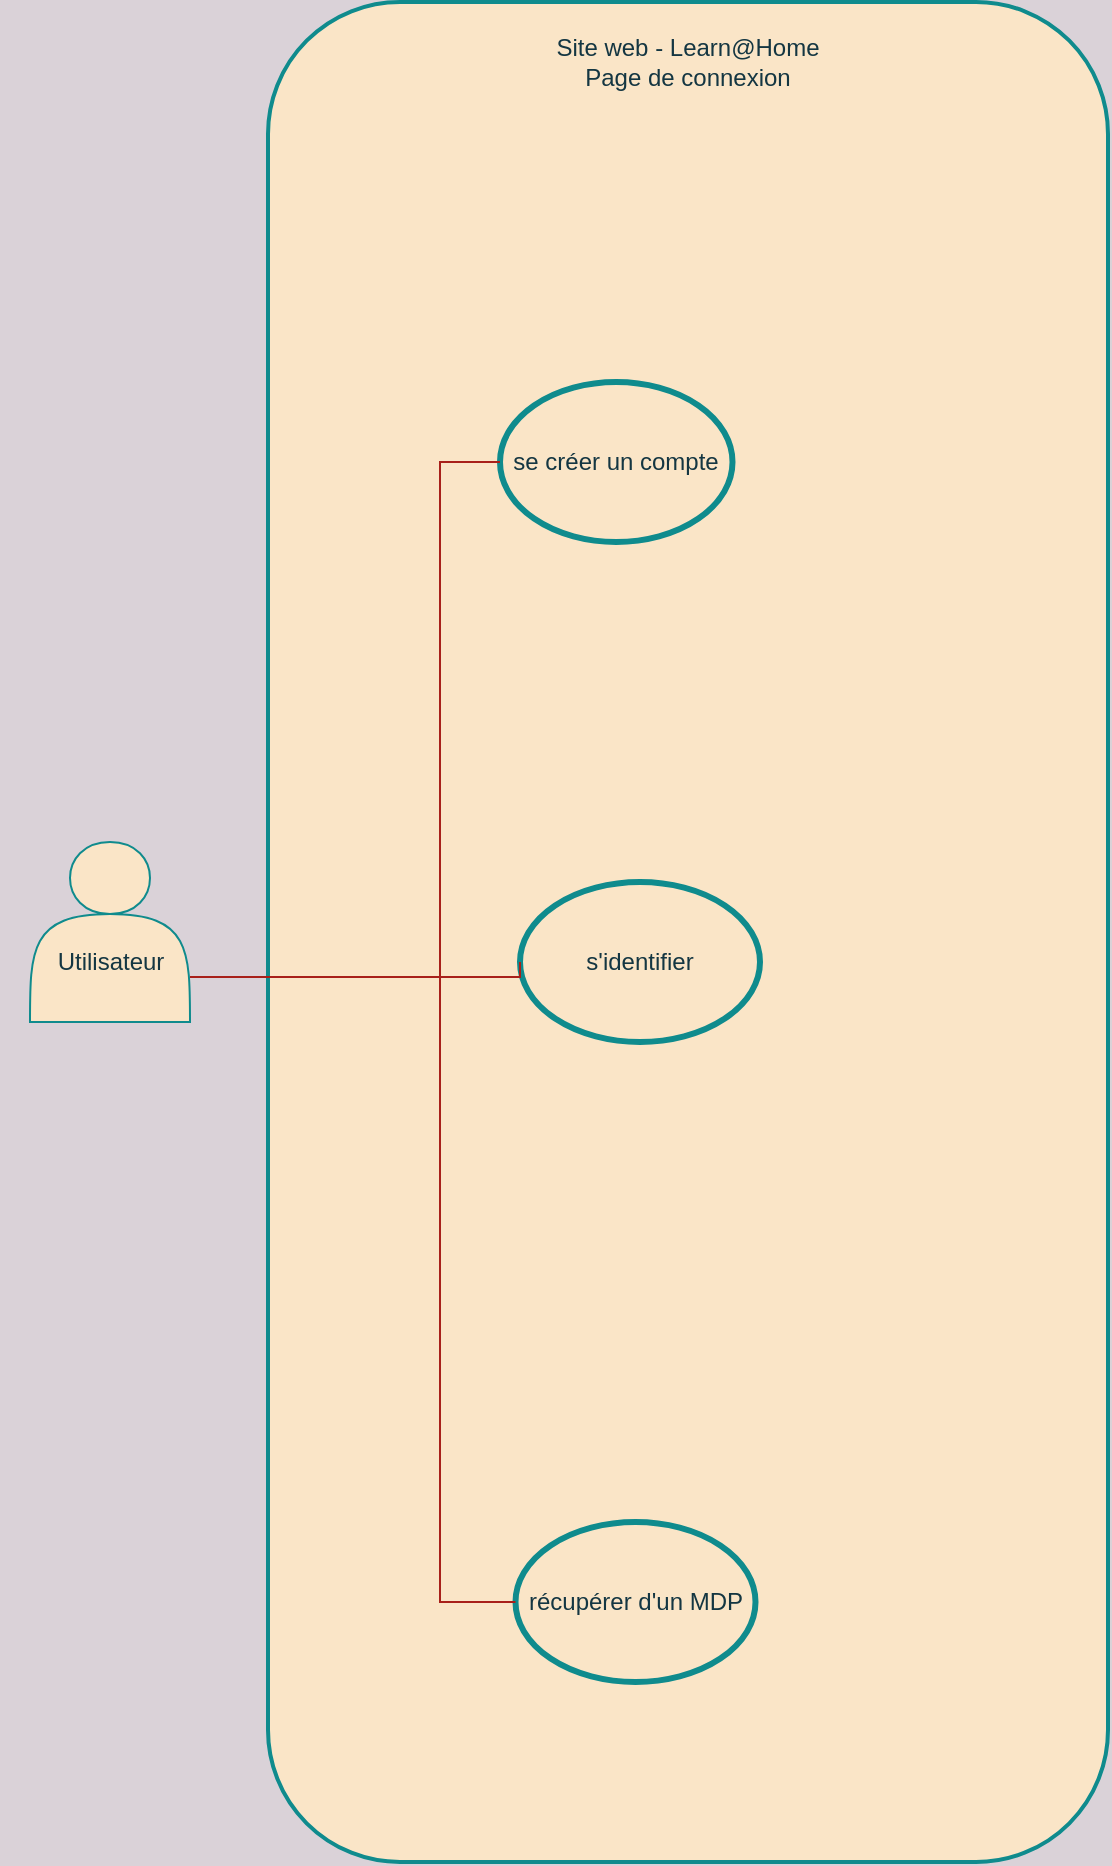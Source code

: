 <mxfile version="15.4.3" type="github" pages="6">
  <diagram name="Connection" id="DMz5YVnqWzDvg8ptLJZD">
    <mxGraphModel dx="1612" dy="980" grid="1" gridSize="10" guides="1" tooltips="1" connect="1" arrows="1" fold="1" page="1" pageScale="1" pageWidth="827" pageHeight="1169" background="#DAD2D8" math="0" shadow="0">
      <root>
        <mxCell id="T7-tP2VTI22xgJnf27IW-0" />
        <mxCell id="T7-tP2VTI22xgJnf27IW-1" parent="T7-tP2VTI22xgJnf27IW-0" />
        <mxCell id="T7-tP2VTI22xgJnf27IW-2" value="" style="whiteSpace=wrap;html=1;absoluteArcSize=1;arcSize=132;strokeWidth=2;fillColor=#FAE5C7;strokeColor=#0F8B8D;fontColor=#143642;glass=0;shadow=0;rounded=1;" parent="T7-tP2VTI22xgJnf27IW-1" vertex="1">
          <mxGeometry x="204" y="100" width="420" height="930" as="geometry" />
        </mxCell>
        <mxCell id="T7-tP2VTI22xgJnf27IW-16" value="Site web - Learn@Home&lt;br&gt;Page de connexion" style="text;html=1;strokeColor=none;fillColor=none;align=center;verticalAlign=middle;whiteSpace=wrap;fontColor=#143642;rounded=1;" parent="T7-tP2VTI22xgJnf27IW-1" vertex="1">
          <mxGeometry x="319" y="120" width="190" height="20" as="geometry" />
        </mxCell>
        <mxCell id="T7-tP2VTI22xgJnf27IW-18" value="s&#39;identifier" style="ellipse;whiteSpace=wrap;html=1;fillColor=#FAE5C7;strokeColor=#0F8B8D;fontColor=#143642;rounded=1;strokeWidth=3;" parent="T7-tP2VTI22xgJnf27IW-1" vertex="1">
          <mxGeometry x="330" y="540" width="120" height="80" as="geometry" />
        </mxCell>
        <mxCell id="T7-tP2VTI22xgJnf27IW-37" value="récupérer d&#39;un MDP" style="ellipse;whiteSpace=wrap;html=1;fillColor=#FAE5C7;strokeColor=#0F8B8D;fontColor=#143642;rounded=1;strokeWidth=3;" parent="T7-tP2VTI22xgJnf27IW-1" vertex="1">
          <mxGeometry x="327.75" y="860" width="120" height="80" as="geometry" />
        </mxCell>
        <mxCell id="T7-tP2VTI22xgJnf27IW-38" value="se créer un compte" style="ellipse;whiteSpace=wrap;html=1;fillColor=#FAE5C7;strokeColor=#0F8B8D;fontColor=#143642;rounded=1;strokeWidth=3;" parent="T7-tP2VTI22xgJnf27IW-1" vertex="1">
          <mxGeometry x="320" y="290" width="116.25" height="80" as="geometry" />
        </mxCell>
        <mxCell id="T7-tP2VTI22xgJnf27IW-58" value="" style="edgeStyle=orthogonalEdgeStyle;orthogonalLoop=1;jettySize=auto;html=1;endArrow=none;" parent="T7-tP2VTI22xgJnf27IW-1" edge="1">
          <mxGeometry relative="1" as="geometry">
            <mxPoint x="153.75" y="500" as="sourcePoint" />
            <mxPoint x="153.75" y="500" as="targetPoint" />
          </mxGeometry>
        </mxCell>
        <mxCell id="KV6Y_W814N-7eYazUsoV-1" style="edgeStyle=orthogonalEdgeStyle;rounded=0;orthogonalLoop=1;jettySize=auto;html=1;exitX=1;exitY=0.75;exitDx=0;exitDy=0;entryX=0;entryY=0.5;entryDx=0;entryDy=0;endArrow=none;endFill=0;strokeColor=#A8201A;" parent="T7-tP2VTI22xgJnf27IW-1" source="vIFXc8-yqB_IbpnFypGw-0" target="T7-tP2VTI22xgJnf27IW-38" edge="1">
          <mxGeometry relative="1" as="geometry">
            <Array as="points">
              <mxPoint x="290" y="587" />
              <mxPoint x="290" y="330" />
            </Array>
          </mxGeometry>
        </mxCell>
        <mxCell id="KV6Y_W814N-7eYazUsoV-2" style="edgeStyle=orthogonalEdgeStyle;rounded=0;orthogonalLoop=1;jettySize=auto;html=1;exitX=1;exitY=0.75;exitDx=0;exitDy=0;entryX=0;entryY=0.5;entryDx=0;entryDy=0;endArrow=none;endFill=0;strokeColor=#A8201A;" parent="T7-tP2VTI22xgJnf27IW-1" source="vIFXc8-yqB_IbpnFypGw-0" target="T7-tP2VTI22xgJnf27IW-18" edge="1">
          <mxGeometry relative="1" as="geometry">
            <Array as="points">
              <mxPoint x="330" y="587" />
            </Array>
          </mxGeometry>
        </mxCell>
        <mxCell id="KV6Y_W814N-7eYazUsoV-4" style="edgeStyle=orthogonalEdgeStyle;rounded=0;orthogonalLoop=1;jettySize=auto;html=1;exitX=1;exitY=0.75;exitDx=0;exitDy=0;entryX=0;entryY=0.5;entryDx=0;entryDy=0;endArrow=none;endFill=0;strokeColor=#A8201A;" parent="T7-tP2VTI22xgJnf27IW-1" source="vIFXc8-yqB_IbpnFypGw-0" target="T7-tP2VTI22xgJnf27IW-37" edge="1">
          <mxGeometry relative="1" as="geometry">
            <Array as="points">
              <mxPoint x="290" y="588" />
              <mxPoint x="290" y="900" />
            </Array>
          </mxGeometry>
        </mxCell>
        <mxCell id="vIFXc8-yqB_IbpnFypGw-0" value="" style="shape=actor;whiteSpace=wrap;html=1;fontColor=#143642;strokeColor=#0F8B8D;fillColor=#FAE5C7;rounded=1;" parent="T7-tP2VTI22xgJnf27IW-1" vertex="1">
          <mxGeometry x="85.0" y="520" width="80" height="90" as="geometry" />
        </mxCell>
        <mxCell id="vIFXc8-yqB_IbpnFypGw-32" style="edgeStyle=orthogonalEdgeStyle;rounded=1;orthogonalLoop=1;jettySize=auto;html=1;exitX=0.5;exitY=1;exitDx=0;exitDy=0;fontColor=#143642;strokeColor=#A8201A;fillColor=#FAE5C7;" parent="T7-tP2VTI22xgJnf27IW-1" edge="1">
          <mxGeometry relative="1" as="geometry">
            <mxPoint x="582.75" y="680" as="sourcePoint" />
            <mxPoint x="582.75" y="680" as="targetPoint" />
          </mxGeometry>
        </mxCell>
        <mxCell id="vIFXc8-yqB_IbpnFypGw-39" value="Utilisateur" style="html=1;rounded=1;fontColor=#143642;strokeColor=none;fillColor=none;gradientColor=none;" parent="T7-tP2VTI22xgJnf27IW-1" vertex="1">
          <mxGeometry x="70" y="572.5" width="110" height="15" as="geometry" />
        </mxCell>
      </root>
    </mxGraphModel>
  </diagram>
  <diagram name="Tableau de bord" id="7vRNYoXHy6zofyaoq5lK">
    <mxGraphModel dx="806" dy="490" grid="1" gridSize="10" guides="1" tooltips="1" connect="1" arrows="1" fold="1" page="1" pageScale="1" pageWidth="827" pageHeight="1169" background="#DAD2D8" math="0" shadow="0">
      <root>
        <mxCell id="w_TpRDTI5Lo37MBMUi1Y-0" />
        <mxCell id="w_TpRDTI5Lo37MBMUi1Y-1" parent="w_TpRDTI5Lo37MBMUi1Y-0" />
        <mxCell id="w_TpRDTI5Lo37MBMUi1Y-2" value="" style="rounded=1;whiteSpace=wrap;html=1;absoluteArcSize=1;arcSize=122;strokeWidth=2;fillColor=#FAE5C7;strokeColor=#0F8B8D;fontColor=#143642;" parent="w_TpRDTI5Lo37MBMUi1Y-1" vertex="1">
          <mxGeometry x="148.5" y="40" width="530" height="1060" as="geometry" />
        </mxCell>
        <mxCell id="yxCfLfp56Zcecskfy1Bl-11" style="edgeStyle=orthogonalEdgeStyle;rounded=1;orthogonalLoop=1;jettySize=auto;html=1;exitX=0;exitY=0.333;exitDx=0;exitDy=0;exitPerimeter=0;entryX=1;entryY=0.5;entryDx=0;entryDy=0;fontColor=#143642;endArrow=none;endFill=0;strokeColor=#A8201A;fillColor=#FAE5C7;" parent="w_TpRDTI5Lo37MBMUi1Y-1" source="w_TpRDTI5Lo37MBMUi1Y-15" target="iO--3B0f1CHQBaqf1IRb-0" edge="1">
          <mxGeometry relative="1" as="geometry" />
        </mxCell>
        <mxCell id="yxCfLfp56Zcecskfy1Bl-12" style="edgeStyle=orthogonalEdgeStyle;rounded=1;orthogonalLoop=1;jettySize=auto;html=1;exitX=0;exitY=0.333;exitDx=0;exitDy=0;exitPerimeter=0;entryX=1;entryY=0.5;entryDx=0;entryDy=0;fontColor=#143642;endArrow=none;endFill=0;strokeColor=#A8201A;fillColor=#FAE5C7;" parent="w_TpRDTI5Lo37MBMUi1Y-1" source="w_TpRDTI5Lo37MBMUi1Y-15" target="yxCfLfp56Zcecskfy1Bl-2" edge="1">
          <mxGeometry relative="1" as="geometry" />
        </mxCell>
        <mxCell id="yxCfLfp56Zcecskfy1Bl-13" style="edgeStyle=orthogonalEdgeStyle;rounded=1;orthogonalLoop=1;jettySize=auto;html=1;exitX=0;exitY=0.333;exitDx=0;exitDy=0;exitPerimeter=0;entryX=1;entryY=0.5;entryDx=0;entryDy=0;fontColor=#143642;endArrow=none;endFill=0;strokeColor=#A8201A;fillColor=#FAE5C7;" parent="w_TpRDTI5Lo37MBMUi1Y-1" source="w_TpRDTI5Lo37MBMUi1Y-15" target="yxCfLfp56Zcecskfy1Bl-3" edge="1">
          <mxGeometry relative="1" as="geometry">
            <Array as="points">
              <mxPoint x="600" y="520" />
              <mxPoint x="600" y="690" />
            </Array>
          </mxGeometry>
        </mxCell>
        <mxCell id="yxCfLfp56Zcecskfy1Bl-14" style="edgeStyle=orthogonalEdgeStyle;rounded=1;orthogonalLoop=1;jettySize=auto;html=1;exitX=0;exitY=0.333;exitDx=0;exitDy=0;exitPerimeter=0;entryX=1;entryY=0.5;entryDx=0;entryDy=0;fontColor=#143642;endArrow=none;endFill=0;strokeColor=#A8201A;fillColor=#FAE5C7;" parent="w_TpRDTI5Lo37MBMUi1Y-1" source="w_TpRDTI5Lo37MBMUi1Y-15" target="yxCfLfp56Zcecskfy1Bl-4" edge="1">
          <mxGeometry relative="1" as="geometry">
            <Array as="points">
              <mxPoint x="600" y="520" />
              <mxPoint x="600" y="910" />
            </Array>
          </mxGeometry>
        </mxCell>
        <mxCell id="w_TpRDTI5Lo37MBMUi1Y-15" value="Etudiant" style="shape=umlActor;verticalLabelPosition=bottom;verticalAlign=top;html=1;fillColor=#FAE5C7;strokeColor=#0F8B8D;fontColor=#143642;" parent="w_TpRDTI5Lo37MBMUi1Y-1" vertex="1">
          <mxGeometry x="703" y="450" width="100" height="210" as="geometry" />
        </mxCell>
        <mxCell id="w_TpRDTI5Lo37MBMUi1Y-16" value="Site web Learn@Home&lt;br&gt;Page tableau de bord" style="text;html=1;strokeColor=none;fillColor=none;align=center;verticalAlign=middle;whiteSpace=wrap;rounded=0;fontColor=#143642;" parent="w_TpRDTI5Lo37MBMUi1Y-1" vertex="1">
          <mxGeometry x="260" y="60" width="330" height="20" as="geometry" />
        </mxCell>
        <mxCell id="yxCfLfp56Zcecskfy1Bl-6" style="edgeStyle=orthogonalEdgeStyle;rounded=1;orthogonalLoop=1;jettySize=auto;html=1;exitX=1;exitY=0.333;exitDx=0;exitDy=0;exitPerimeter=0;entryX=0;entryY=0.5;entryDx=0;entryDy=0;fontColor=#143642;endArrow=none;endFill=0;strokeColor=#A8201A;fillColor=#FAE5C7;" parent="w_TpRDTI5Lo37MBMUi1Y-1" source="I6GStk3AaxL9Cx8yptqd-5" target="iO--3B0f1CHQBaqf1IRb-0" edge="1">
          <mxGeometry relative="1" as="geometry" />
        </mxCell>
        <mxCell id="yxCfLfp56Zcecskfy1Bl-7" style="edgeStyle=orthogonalEdgeStyle;rounded=1;orthogonalLoop=1;jettySize=auto;html=1;exitX=1;exitY=0.333;exitDx=0;exitDy=0;exitPerimeter=0;entryX=0;entryY=0.5;entryDx=0;entryDy=0;fontColor=#143642;endArrow=none;endFill=0;strokeColor=#A8201A;fillColor=#FAE5C7;" parent="w_TpRDTI5Lo37MBMUi1Y-1" source="I6GStk3AaxL9Cx8yptqd-5" target="yxCfLfp56Zcecskfy1Bl-2" edge="1">
          <mxGeometry relative="1" as="geometry" />
        </mxCell>
        <mxCell id="yxCfLfp56Zcecskfy1Bl-8" style="edgeStyle=orthogonalEdgeStyle;rounded=1;orthogonalLoop=1;jettySize=auto;html=1;exitX=1;exitY=0.333;exitDx=0;exitDy=0;exitPerimeter=0;entryX=0;entryY=0.5;entryDx=0;entryDy=0;fontColor=#143642;endArrow=none;endFill=0;strokeColor=#A8201A;fillColor=#FAE5C7;" parent="w_TpRDTI5Lo37MBMUi1Y-1" source="I6GStk3AaxL9Cx8yptqd-5" target="yxCfLfp56Zcecskfy1Bl-3" edge="1">
          <mxGeometry relative="1" as="geometry">
            <Array as="points">
              <mxPoint x="230" y="520" />
              <mxPoint x="230" y="690" />
            </Array>
          </mxGeometry>
        </mxCell>
        <mxCell id="I6GStk3AaxL9Cx8yptqd-5" value="Enseignant" style="shape=umlActor;verticalLabelPosition=bottom;verticalAlign=top;html=1;fillColor=#FAE5C7;strokeColor=#0F8B8D;fontColor=#143642;" parent="w_TpRDTI5Lo37MBMUi1Y-1" vertex="1">
          <mxGeometry x="23" y="450" width="100" height="210" as="geometry" />
        </mxCell>
        <mxCell id="iO--3B0f1CHQBaqf1IRb-0" value="consulter planning" style="ellipse;whiteSpace=wrap;html=1;fillColor=#FAE5C7;strokeColor=#0F8B8D;fontColor=#143642;strokeWidth=3;" parent="w_TpRDTI5Lo37MBMUi1Y-1" vertex="1">
          <mxGeometry x="345" y="130" width="157" height="100" as="geometry" />
        </mxCell>
        <mxCell id="yxCfLfp56Zcecskfy1Bl-2" value="voir les messages non lus&lt;br&gt;&amp;nbsp;du chat" style="ellipse;whiteSpace=wrap;html=1;fillColor=#FAE5C7;strokeColor=#0F8B8D;fontColor=#143642;strokeWidth=3;" parent="w_TpRDTI5Lo37MBMUi1Y-1" vertex="1">
          <mxGeometry x="346.5" y="370" width="157" height="100" as="geometry" />
        </mxCell>
        <mxCell id="yxCfLfp56Zcecskfy1Bl-3" value="consulter les contacts" style="ellipse;whiteSpace=wrap;html=1;fillColor=#FAE5C7;strokeColor=#0F8B8D;fontColor=#143642;strokeWidth=3;" parent="w_TpRDTI5Lo37MBMUi1Y-1" vertex="1">
          <mxGeometry x="335" y="640" width="157" height="100" as="geometry" />
        </mxCell>
        <mxCell id="yxCfLfp56Zcecskfy1Bl-4" value="consulter sa liste de tâches" style="ellipse;whiteSpace=wrap;html=1;fillColor=#FAE5C7;strokeColor=#0F8B8D;fontColor=#143642;strokeWidth=3;" parent="w_TpRDTI5Lo37MBMUi1Y-1" vertex="1">
          <mxGeometry x="345" y="860" width="157" height="100" as="geometry" />
        </mxCell>
      </root>
    </mxGraphModel>
  </diagram>
  <diagram name="chat" id="XCGGalB2610iWh_pyYio">
    <mxGraphModel dx="806" dy="490" grid="1" gridSize="10" guides="1" tooltips="1" connect="1" arrows="1" fold="1" page="1" pageScale="1" pageWidth="827" pageHeight="1169" background="#DAD2D8" math="0" shadow="0">
      <root>
        <mxCell id="jUjPNulSDmA4rLi2D7U4-0" />
        <mxCell id="jUjPNulSDmA4rLi2D7U4-1" parent="jUjPNulSDmA4rLi2D7U4-0" />
        <mxCell id="SbxhVR2RaEPP9orIsQn3-0" value="" style="rounded=1;whiteSpace=wrap;html=1;absoluteArcSize=1;arcSize=122;strokeWidth=2;fillColor=#FAE5C7;strokeColor=#0F8B8D;fontColor=#143642;" parent="jUjPNulSDmA4rLi2D7U4-1" vertex="1">
          <mxGeometry x="203" y="30" width="420" height="980" as="geometry" />
        </mxCell>
        <mxCell id="SbxhVR2RaEPP9orIsQn3-3" style="edgeStyle=orthogonalEdgeStyle;rounded=1;orthogonalLoop=1;jettySize=auto;html=1;exitX=1;exitY=0.333;exitDx=0;exitDy=0;exitPerimeter=0;entryX=0;entryY=0.5;entryDx=0;entryDy=0;fontColor=#143642;endArrow=classic;endFill=1;strokeColor=#A8201A;fillColor=#FAE5C7;" parent="jUjPNulSDmA4rLi2D7U4-1" source="SbxhVR2RaEPP9orIsQn3-7" target="SbxhVR2RaEPP9orIsQn3-14" edge="1">
          <mxGeometry relative="1" as="geometry" />
        </mxCell>
        <mxCell id="SbxhVR2RaEPP9orIsQn3-4" style="edgeStyle=orthogonalEdgeStyle;rounded=1;orthogonalLoop=1;jettySize=auto;html=1;exitX=1;exitY=0.333;exitDx=0;exitDy=0;exitPerimeter=0;entryX=0;entryY=0.5;entryDx=0;entryDy=0;fontColor=#143642;endArrow=classic;endFill=1;strokeColor=#A8201A;fillColor=#FAE5C7;" parent="jUjPNulSDmA4rLi2D7U4-1" source="SbxhVR2RaEPP9orIsQn3-7" target="SbxhVR2RaEPP9orIsQn3-13" edge="1">
          <mxGeometry relative="1" as="geometry" />
        </mxCell>
        <mxCell id="SbxhVR2RaEPP9orIsQn3-5" style="edgeStyle=orthogonalEdgeStyle;rounded=1;orthogonalLoop=1;jettySize=auto;html=1;exitX=1;exitY=0.333;exitDx=0;exitDy=0;exitPerimeter=0;entryX=0;entryY=0.5;entryDx=0;entryDy=0;fontColor=#143642;endArrow=classic;endFill=1;strokeColor=#A8201A;fillColor=#FAE5C7;" parent="jUjPNulSDmA4rLi2D7U4-1" source="SbxhVR2RaEPP9orIsQn3-7" target="SbxhVR2RaEPP9orIsQn3-12" edge="1">
          <mxGeometry relative="1" as="geometry" />
        </mxCell>
        <mxCell id="SbxhVR2RaEPP9orIsQn3-6" style="edgeStyle=orthogonalEdgeStyle;rounded=1;orthogonalLoop=1;jettySize=auto;html=1;exitX=1;exitY=0.333;exitDx=0;exitDy=0;exitPerimeter=0;entryX=0;entryY=0.5;entryDx=0;entryDy=0;fontColor=#143642;endArrow=classic;endFill=1;strokeColor=#A8201A;fillColor=#FAE5C7;" parent="jUjPNulSDmA4rLi2D7U4-1" source="SbxhVR2RaEPP9orIsQn3-7" target="SbxhVR2RaEPP9orIsQn3-11" edge="1">
          <mxGeometry relative="1" as="geometry" />
        </mxCell>
        <mxCell id="SbxhVR2RaEPP9orIsQn3-7" value="Bénévole" style="shape=umlActor;verticalLabelPosition=bottom;verticalAlign=top;html=1;fillColor=#FAE5C7;strokeColor=#0F8B8D;fontColor=#143642;" parent="jUjPNulSDmA4rLi2D7U4-1" vertex="1">
          <mxGeometry x="20" y="515" width="100" height="210" as="geometry" />
        </mxCell>
        <mxCell id="SbxhVR2RaEPP9orIsQn3-8" style="edgeStyle=orthogonalEdgeStyle;rounded=1;orthogonalLoop=1;jettySize=auto;html=1;exitX=0;exitY=0.333;exitDx=0;exitDy=0;exitPerimeter=0;entryX=1;entryY=0.5;entryDx=0;entryDy=0;fontColor=#143642;endArrow=classic;endFill=1;strokeColor=#A8201A;fillColor=#FAE5C7;" parent="jUjPNulSDmA4rLi2D7U4-1" source="SbxhVR2RaEPP9orIsQn3-9" target="SbxhVR2RaEPP9orIsQn3-13" edge="1">
          <mxGeometry relative="1" as="geometry" />
        </mxCell>
        <mxCell id="SbxhVR2RaEPP9orIsQn3-27" style="edgeStyle=orthogonalEdgeStyle;rounded=1;orthogonalLoop=1;jettySize=auto;html=1;exitX=0;exitY=0.333;exitDx=0;exitDy=0;exitPerimeter=0;entryX=1;entryY=0.5;entryDx=0;entryDy=0;fontColor=#143642;endArrow=classic;endFill=1;strokeColor=#A8201A;fillColor=#FAE5C7;" parent="jUjPNulSDmA4rLi2D7U4-1" source="SbxhVR2RaEPP9orIsQn3-9" target="SbxhVR2RaEPP9orIsQn3-11" edge="1">
          <mxGeometry relative="1" as="geometry" />
        </mxCell>
        <mxCell id="SbxhVR2RaEPP9orIsQn3-28" style="edgeStyle=orthogonalEdgeStyle;rounded=1;orthogonalLoop=1;jettySize=auto;html=1;exitX=0;exitY=0.333;exitDx=0;exitDy=0;exitPerimeter=0;entryX=1;entryY=0.5;entryDx=0;entryDy=0;fontColor=#143642;endArrow=classic;endFill=1;strokeColor=#A8201A;fillColor=#FAE5C7;" parent="jUjPNulSDmA4rLi2D7U4-1" source="SbxhVR2RaEPP9orIsQn3-9" target="SbxhVR2RaEPP9orIsQn3-12" edge="1">
          <mxGeometry relative="1" as="geometry" />
        </mxCell>
        <mxCell id="SbxhVR2RaEPP9orIsQn3-29" style="edgeStyle=orthogonalEdgeStyle;rounded=1;orthogonalLoop=1;jettySize=auto;html=1;exitX=0;exitY=0.333;exitDx=0;exitDy=0;exitPerimeter=0;entryX=1;entryY=0.5;entryDx=0;entryDy=0;fontColor=#143642;endArrow=classic;endFill=1;strokeColor=#A8201A;fillColor=#FAE5C7;" parent="jUjPNulSDmA4rLi2D7U4-1" source="SbxhVR2RaEPP9orIsQn3-9" target="SbxhVR2RaEPP9orIsQn3-14" edge="1">
          <mxGeometry relative="1" as="geometry" />
        </mxCell>
        <mxCell id="SbxhVR2RaEPP9orIsQn3-9" value="Elève" style="shape=umlActor;verticalLabelPosition=bottom;verticalAlign=top;html=1;fillColor=#FAE5C7;strokeColor=#0F8B8D;fontColor=#143642;" parent="jUjPNulSDmA4rLi2D7U4-1" vertex="1">
          <mxGeometry x="690" y="515" width="100" height="210" as="geometry" />
        </mxCell>
        <mxCell id="SbxhVR2RaEPP9orIsQn3-10" value="Site web Learn@Home&lt;br&gt;Page Chat" style="text;html=1;strokeColor=none;fillColor=none;align=center;verticalAlign=middle;whiteSpace=wrap;rounded=0;fontColor=#143642;" parent="jUjPNulSDmA4rLi2D7U4-1" vertex="1">
          <mxGeometry x="248" y="40" width="330" height="20" as="geometry" />
        </mxCell>
        <mxCell id="SbxhVR2RaEPP9orIsQn3-11" value="sélectionner un contact" style="ellipse;whiteSpace=wrap;html=1;fillColor=#FAE5C7;strokeColor=#0F8B8D;fontColor=#143642;strokeWidth=3;" parent="jUjPNulSDmA4rLi2D7U4-1" vertex="1">
          <mxGeometry x="332.5" y="130" width="157" height="100" as="geometry" />
        </mxCell>
        <mxCell id="SbxhVR2RaEPP9orIsQn3-12" value="visualiser ses salons de discussion" style="ellipse;whiteSpace=wrap;html=1;fillColor=#FAE5C7;strokeColor=#0F8B8D;fontColor=#143642;strokeWidth=3;" parent="jUjPNulSDmA4rLi2D7U4-1" vertex="1">
          <mxGeometry x="332.5" y="310" width="157" height="100" as="geometry" />
        </mxCell>
        <mxCell id="SbxhVR2RaEPP9orIsQn3-13" value="écrire à un contact" style="ellipse;whiteSpace=wrap;html=1;fillColor=#FAE5C7;strokeColor=#0F8B8D;fontColor=#143642;strokeWidth=3;" parent="jUjPNulSDmA4rLi2D7U4-1" vertex="1">
          <mxGeometry x="332.5" y="535" width="157" height="100" as="geometry" />
        </mxCell>
        <mxCell id="SbxhVR2RaEPP9orIsQn3-14" value="supprimer une discussion d&#39;un contact ou un salon" style="ellipse;whiteSpace=wrap;html=1;fillColor=#FAE5C7;strokeColor=#0F8B8D;fontColor=#143642;strokeWidth=3;" parent="jUjPNulSDmA4rLi2D7U4-1" vertex="1">
          <mxGeometry x="335" y="780" width="157" height="100" as="geometry" />
        </mxCell>
        <mxCell id="SbxhVR2RaEPP9orIsQn3-19" value="&amp;lt;&amp;lt;inclus&amp;gt;&amp;gt;" style="endArrow=block;endSize=16;endFill=0;html=1;fontColor=#143642;strokeColor=#A8201A;fillColor=#FAE5C7;exitX=0.812;exitY=0.9;exitDx=0;exitDy=0;entryX=0.5;entryY=0;entryDx=0;entryDy=0;exitPerimeter=0;dashed=1;" parent="jUjPNulSDmA4rLi2D7U4-1" source="SbxhVR2RaEPP9orIsQn3-12" target="SbxhVR2RaEPP9orIsQn3-20" edge="1">
          <mxGeometry width="160" relative="1" as="geometry">
            <mxPoint x="357.17" y="369.998" as="sourcePoint" />
            <mxPoint x="320" y="424.53" as="targetPoint" />
          </mxGeometry>
        </mxCell>
        <mxCell id="SbxhVR2RaEPP9orIsQn3-20" value="historique de discussion" style="ellipse;whiteSpace=wrap;html=1;fillColor=#FAE5C7;strokeColor=#67AB9F;fontColor=#143642;strokeWidth=3;" parent="jUjPNulSDmA4rLi2D7U4-1" vertex="1">
          <mxGeometry x="470" y="430" width="85" height="60" as="geometry" />
        </mxCell>
      </root>
    </mxGraphModel>
  </diagram>
  <diagram name="calendrier" id="0_O6Pmq6TEKiq96XmSJO">
    <mxGraphModel dx="806" dy="490" grid="1" gridSize="10" guides="1" tooltips="1" connect="1" arrows="1" fold="1" page="1" pageScale="1" pageWidth="827" pageHeight="1169" background="#DAD2D8" math="0" shadow="0">
      <root>
        <mxCell id="DOf-S0gyCv8YP7Yz2hiO-0" />
        <mxCell id="DOf-S0gyCv8YP7Yz2hiO-1" parent="DOf-S0gyCv8YP7Yz2hiO-0" />
        <mxCell id="1ntwQA6LffT0qTcVlcce-0" value="" style="rounded=1;whiteSpace=wrap;html=1;absoluteArcSize=1;arcSize=122;strokeWidth=2;fillColor=#FAE5C7;strokeColor=#0F8B8D;fontColor=#143642;" parent="DOf-S0gyCv8YP7Yz2hiO-1" vertex="1">
          <mxGeometry x="203" y="30" width="420" height="1120" as="geometry" />
        </mxCell>
        <mxCell id="1ntwQA6LffT0qTcVlcce-1" style="edgeStyle=orthogonalEdgeStyle;rounded=1;orthogonalLoop=1;jettySize=auto;html=1;exitX=1;exitY=0.333;exitDx=0;exitDy=0;exitPerimeter=0;entryX=0;entryY=0.5;entryDx=0;entryDy=0;fontColor=#143642;endArrow=classic;endFill=1;strokeColor=#A8201A;fillColor=#FAE5C7;" parent="DOf-S0gyCv8YP7Yz2hiO-1" source="1ntwQA6LffT0qTcVlcce-7" target="1ntwQA6LffT0qTcVlcce-18" edge="1">
          <mxGeometry relative="1" as="geometry" />
        </mxCell>
        <mxCell id="1ntwQA6LffT0qTcVlcce-2" style="edgeStyle=orthogonalEdgeStyle;rounded=1;orthogonalLoop=1;jettySize=auto;html=1;exitX=1;exitY=0.333;exitDx=0;exitDy=0;exitPerimeter=0;entryX=0;entryY=0.5;entryDx=0;entryDy=0;fontColor=#143642;endArrow=classic;endFill=1;strokeColor=#A8201A;fillColor=#FAE5C7;" parent="DOf-S0gyCv8YP7Yz2hiO-1" source="1ntwQA6LffT0qTcVlcce-7" target="1ntwQA6LffT0qTcVlcce-17" edge="1">
          <mxGeometry relative="1" as="geometry" />
        </mxCell>
        <mxCell id="1ntwQA6LffT0qTcVlcce-3" style="edgeStyle=orthogonalEdgeStyle;rounded=1;orthogonalLoop=1;jettySize=auto;html=1;exitX=1;exitY=0.333;exitDx=0;exitDy=0;exitPerimeter=0;entryX=0;entryY=0.5;entryDx=0;entryDy=0;fontColor=#143642;endArrow=classic;endFill=1;strokeColor=#A8201A;fillColor=#FAE5C7;" parent="DOf-S0gyCv8YP7Yz2hiO-1" source="1ntwQA6LffT0qTcVlcce-7" target="1ntwQA6LffT0qTcVlcce-16" edge="1">
          <mxGeometry relative="1" as="geometry" />
        </mxCell>
        <mxCell id="1ntwQA6LffT0qTcVlcce-4" style="edgeStyle=orthogonalEdgeStyle;rounded=1;orthogonalLoop=1;jettySize=auto;html=1;exitX=1;exitY=0.333;exitDx=0;exitDy=0;exitPerimeter=0;entryX=0;entryY=0.5;entryDx=0;entryDy=0;fontColor=#143642;endArrow=classic;endFill=1;strokeColor=#A8201A;fillColor=#FAE5C7;" parent="DOf-S0gyCv8YP7Yz2hiO-1" source="1ntwQA6LffT0qTcVlcce-7" target="1ntwQA6LffT0qTcVlcce-15" edge="1">
          <mxGeometry relative="1" as="geometry" />
        </mxCell>
        <mxCell id="1ntwQA6LffT0qTcVlcce-6" style="edgeStyle=orthogonalEdgeStyle;rounded=1;orthogonalLoop=1;jettySize=auto;html=1;exitX=1;exitY=0.333;exitDx=0;exitDy=0;exitPerimeter=0;entryX=0;entryY=0.5;entryDx=0;entryDy=0;fontColor=#143642;endArrow=classic;endFill=1;strokeColor=#A8201A;fillColor=#FAE5C7;" parent="DOf-S0gyCv8YP7Yz2hiO-1" source="1ntwQA6LffT0qTcVlcce-7" target="1ntwQA6LffT0qTcVlcce-13" edge="1">
          <mxGeometry relative="1" as="geometry" />
        </mxCell>
        <mxCell id="1ntwQA6LffT0qTcVlcce-7" value="Bénévole" style="shape=umlActor;verticalLabelPosition=bottom;verticalAlign=top;html=1;fillColor=#FAE5C7;strokeColor=#0F8B8D;fontColor=#143642;" parent="DOf-S0gyCv8YP7Yz2hiO-1" vertex="1">
          <mxGeometry x="20" y="515" width="100" height="210" as="geometry" />
        </mxCell>
        <mxCell id="1ntwQA6LffT0qTcVlcce-32" style="edgeStyle=orthogonalEdgeStyle;rounded=1;orthogonalLoop=1;jettySize=auto;html=1;exitX=0;exitY=0.333;exitDx=0;exitDy=0;exitPerimeter=0;entryX=1;entryY=0.5;entryDx=0;entryDy=0;fontColor=#143642;endArrow=classic;endFill=1;strokeColor=#A8201A;fillColor=#FAE5C7;" parent="DOf-S0gyCv8YP7Yz2hiO-1" source="1ntwQA6LffT0qTcVlcce-11" target="1ntwQA6LffT0qTcVlcce-15" edge="1">
          <mxGeometry relative="1" as="geometry" />
        </mxCell>
        <mxCell id="1ntwQA6LffT0qTcVlcce-11" value="Elève" style="shape=umlActor;verticalLabelPosition=bottom;verticalAlign=top;html=1;fillColor=#FAE5C7;strokeColor=#0F8B8D;fontColor=#143642;" parent="DOf-S0gyCv8YP7Yz2hiO-1" vertex="1">
          <mxGeometry x="690" y="515" width="100" height="210" as="geometry" />
        </mxCell>
        <mxCell id="1ntwQA6LffT0qTcVlcce-12" value="Site web Learn@Home&lt;br&gt;Page Calendrier" style="text;html=1;strokeColor=none;fillColor=none;align=center;verticalAlign=middle;whiteSpace=wrap;rounded=0;fontColor=#143642;" parent="DOf-S0gyCv8YP7Yz2hiO-1" vertex="1">
          <mxGeometry x="248" y="40" width="330" height="20" as="geometry" />
        </mxCell>
        <mxCell id="1ntwQA6LffT0qTcVlcce-13" value="sélectionner un contact" style="ellipse;whiteSpace=wrap;html=1;fillColor=#FAE5C7;strokeColor=#0F8B8D;fontColor=#143642;strokeWidth=3;" parent="DOf-S0gyCv8YP7Yz2hiO-1" vertex="1">
          <mxGeometry x="334" y="90" width="157" height="100" as="geometry" />
        </mxCell>
        <mxCell id="1ntwQA6LffT0qTcVlcce-15" value="visualiser son calendrier" style="ellipse;whiteSpace=wrap;html=1;fillColor=#FAE5C7;strokeColor=#0F8B8D;fontColor=#143642;strokeWidth=3;" parent="DOf-S0gyCv8YP7Yz2hiO-1" vertex="1">
          <mxGeometry x="335" y="330" width="157" height="100" as="geometry" />
        </mxCell>
        <mxCell id="1ntwQA6LffT0qTcVlcce-16" value="écrire une note" style="ellipse;whiteSpace=wrap;html=1;fillColor=#FAE5C7;strokeColor=#0F8B8D;fontColor=#143642;strokeWidth=3;" parent="DOf-S0gyCv8YP7Yz2hiO-1" vertex="1">
          <mxGeometry x="335" y="535" width="157" height="100" as="geometry" />
        </mxCell>
        <mxCell id="1ntwQA6LffT0qTcVlcce-17" value="prendre rendez-vous avec un contact" style="ellipse;whiteSpace=wrap;html=1;fillColor=#FAE5C7;strokeColor=#0F8B8D;fontColor=#143642;strokeWidth=3;" parent="DOf-S0gyCv8YP7Yz2hiO-1" vertex="1">
          <mxGeometry x="334" y="725" width="157" height="100" as="geometry" />
        </mxCell>
        <mxCell id="1ntwQA6LffT0qTcVlcce-18" value="consulter la liste de tâche d&#39;un contact" style="ellipse;whiteSpace=wrap;html=1;fillColor=#FAE5C7;strokeColor=#0F8B8D;fontColor=#143642;strokeWidth=3;" parent="DOf-S0gyCv8YP7Yz2hiO-1" vertex="1">
          <mxGeometry x="334.5" y="900" width="157" height="100" as="geometry" />
        </mxCell>
        <mxCell id="1ntwQA6LffT0qTcVlcce-20" value="&lt;span&gt;fiche du contact&lt;/span&gt;" style="ellipse;whiteSpace=wrap;html=1;fillColor=#FAE5C7;strokeColor=#67AB9F;fontColor=#143642;strokeWidth=3;" parent="DOf-S0gyCv8YP7Yz2hiO-1" vertex="1">
          <mxGeometry x="430" y="210" width="85" height="60" as="geometry" />
        </mxCell>
        <mxCell id="GaWdZ0Rd-oBEaqJJGF4O-0" value="liste des contact" style="ellipse;whiteSpace=wrap;html=1;fillColor=#FAE5C7;strokeColor=#67AB9F;fontColor=#143642;strokeWidth=3;" vertex="1" parent="DOf-S0gyCv8YP7Yz2hiO-1">
          <mxGeometry x="270" y="210" width="85" height="60" as="geometry" />
        </mxCell>
        <mxCell id="GaWdZ0Rd-oBEaqJJGF4O-1" value="&amp;lt;&amp;lt;inclus&amp;gt;&amp;gt;" style="html=1;verticalAlign=bottom;endArrow=open;dashed=1;endSize=8;fontColor=#143642;strokeColor=#A8201A;fillColor=#FAE5C7;exitX=0;exitY=1;exitDx=0;exitDy=0;entryX=0.5;entryY=0;entryDx=0;entryDy=0;" edge="1" parent="DOf-S0gyCv8YP7Yz2hiO-1" target="GaWdZ0Rd-oBEaqJJGF4O-0">
          <mxGeometry x="0.293" y="3" relative="1" as="geometry">
            <mxPoint x="357.17" y="175.468" as="sourcePoint" />
            <mxPoint x="345" y="204.53" as="targetPoint" />
            <mxPoint x="-1" as="offset" />
          </mxGeometry>
        </mxCell>
        <mxCell id="GaWdZ0Rd-oBEaqJJGF4O-2" value="&amp;lt;&amp;lt;inclus&amp;gt;&amp;gt;" style="html=1;verticalAlign=bottom;endArrow=open;dashed=1;endSize=8;fontColor=#143642;strokeColor=#A8201A;fillColor=#FAE5C7;exitX=1;exitY=0.5;exitDx=0;exitDy=0;entryX=0;entryY=0.5;entryDx=0;entryDy=0;" edge="1" parent="DOf-S0gyCv8YP7Yz2hiO-1" source="GaWdZ0Rd-oBEaqJJGF4O-0" target="1ntwQA6LffT0qTcVlcce-20">
          <mxGeometry relative="1" as="geometry">
            <mxPoint x="367.17" y="185.468" as="sourcePoint" />
            <mxPoint x="322.5" y="220" as="targetPoint" />
          </mxGeometry>
        </mxCell>
        <mxCell id="VOa9i0erHNDmpdjfBkR9-0" value="Page de to do liste du contact sélectionner" style="ellipse;whiteSpace=wrap;html=1;fillColor=#FAE5C7;strokeColor=#67AB9F;fontColor=#143642;strokeWidth=3;" vertex="1" parent="DOf-S0gyCv8YP7Yz2hiO-1">
          <mxGeometry x="510.0" y="1000" width="85" height="60" as="geometry" />
        </mxCell>
        <mxCell id="VOa9i0erHNDmpdjfBkR9-1" value="&amp;lt;&amp;lt;inclus&amp;gt;&amp;gt;" style="html=1;verticalAlign=bottom;endArrow=open;dashed=1;endSize=8;fontColor=#143642;strokeColor=#A8201A;fillColor=#FAE5C7;exitX=0.806;exitY=0.92;exitDx=0;exitDy=0;entryX=0;entryY=0;entryDx=0;entryDy=0;exitPerimeter=0;" edge="1" parent="DOf-S0gyCv8YP7Yz2hiO-1" target="VOa9i0erHNDmpdjfBkR9-0" source="1ntwQA6LffT0qTcVlcce-18">
          <mxGeometry x="0.013" y="-9" relative="1" as="geometry">
            <mxPoint x="466.33" y="1035.468" as="sourcePoint" />
            <mxPoint x="544.58" y="1054.53" as="targetPoint" />
            <mxPoint as="offset" />
          </mxGeometry>
        </mxCell>
      </root>
    </mxGraphModel>
  </diagram>
  <diagram name="Gestion de taches" id="CNfCnqIy1nOt1JhxOm4d">
    <mxGraphModel dx="806" dy="490" grid="1" gridSize="10" guides="1" tooltips="1" connect="1" arrows="1" fold="1" page="1" pageScale="1" pageWidth="827" pageHeight="1169" background="#DAD2D8" math="0" shadow="0">
      <root>
        <mxCell id="WXTtPWbgd7FlGvqmc448-0" />
        <mxCell id="WXTtPWbgd7FlGvqmc448-1" parent="WXTtPWbgd7FlGvqmc448-0" />
        <mxCell id="wHXIrMfXZqtEA2M9oa7I-0" value="" style="rounded=1;whiteSpace=wrap;html=1;absoluteArcSize=1;arcSize=122;strokeWidth=2;fillColor=#FAE5C7;strokeColor=#0F8B8D;fontColor=#143642;" parent="WXTtPWbgd7FlGvqmc448-1" vertex="1">
          <mxGeometry x="203" y="30" width="420" height="1000" as="geometry" />
        </mxCell>
        <mxCell id="xKzWtt5PrQXULl82wDnu-2" style="edgeStyle=orthogonalEdgeStyle;rounded=1;orthogonalLoop=1;jettySize=auto;html=1;exitX=1;exitY=0.333;exitDx=0;exitDy=0;exitPerimeter=0;entryX=0;entryY=0.5;entryDx=0;entryDy=0;fontColor=#143642;endArrow=classic;endFill=1;strokeColor=#A8201A;fillColor=#FAE5C7;" parent="WXTtPWbgd7FlGvqmc448-1" source="wHXIrMfXZqtEA2M9oa7I-1" target="wHXIrMfXZqtEA2M9oa7I-6" edge="1">
          <mxGeometry relative="1" as="geometry" />
        </mxCell>
        <mxCell id="xKzWtt5PrQXULl82wDnu-4" style="edgeStyle=orthogonalEdgeStyle;rounded=1;orthogonalLoop=1;jettySize=auto;html=1;exitX=1;exitY=0.333;exitDx=0;exitDy=0;exitPerimeter=0;entryX=0;entryY=0.5;entryDx=0;entryDy=0;fontColor=#143642;endArrow=classic;endFill=1;strokeColor=#A8201A;fillColor=#FAE5C7;" parent="WXTtPWbgd7FlGvqmc448-1" source="wHXIrMfXZqtEA2M9oa7I-1" target="wHXIrMfXZqtEA2M9oa7I-7" edge="1">
          <mxGeometry relative="1" as="geometry" />
        </mxCell>
        <mxCell id="s_U7M8CdzGXlAqBTSheY-1" style="edgeStyle=orthogonalEdgeStyle;rounded=1;orthogonalLoop=1;jettySize=auto;html=1;exitX=1;exitY=0.333;exitDx=0;exitDy=0;exitPerimeter=0;entryX=0;entryY=0.5;entryDx=0;entryDy=0;fontColor=#143642;endArrow=classic;endFill=1;strokeColor=#A8201A;fillColor=#FAE5C7;" parent="WXTtPWbgd7FlGvqmc448-1" source="wHXIrMfXZqtEA2M9oa7I-1" target="s_U7M8CdzGXlAqBTSheY-0" edge="1">
          <mxGeometry relative="1" as="geometry" />
        </mxCell>
        <mxCell id="kvH8WPG0Yccxxm7Ld1RE-0" style="edgeStyle=orthogonalEdgeStyle;rounded=0;orthogonalLoop=1;jettySize=auto;html=1;exitX=1;exitY=0.333;exitDx=0;exitDy=0;exitPerimeter=0;entryX=0;entryY=0.5;entryDx=0;entryDy=0;strokeColor=#A8201A;" edge="1" parent="WXTtPWbgd7FlGvqmc448-1" source="wHXIrMfXZqtEA2M9oa7I-1" target="g7iJF341yFUH4qKAj3CY-0">
          <mxGeometry relative="1" as="geometry" />
        </mxCell>
        <mxCell id="wHXIrMfXZqtEA2M9oa7I-1" value="Bénévole" style="shape=umlActor;verticalLabelPosition=bottom;verticalAlign=top;html=1;fillColor=#FAE5C7;strokeColor=#0F8B8D;fontColor=#143642;" parent="WXTtPWbgd7FlGvqmc448-1" vertex="1">
          <mxGeometry x="40" y="420" width="100" height="210" as="geometry" />
        </mxCell>
        <mxCell id="xKzWtt5PrQXULl82wDnu-1" style="edgeStyle=orthogonalEdgeStyle;rounded=1;orthogonalLoop=1;jettySize=auto;html=1;exitX=0;exitY=0.333;exitDx=0;exitDy=0;exitPerimeter=0;entryX=1;entryY=0.5;entryDx=0;entryDy=0;fontColor=#143642;endArrow=classic;endFill=1;strokeColor=#A8201A;fillColor=#FAE5C7;" parent="WXTtPWbgd7FlGvqmc448-1" source="wHXIrMfXZqtEA2M9oa7I-2" target="g7iJF341yFUH4qKAj3CY-1" edge="1">
          <mxGeometry relative="1" as="geometry" />
        </mxCell>
        <mxCell id="xKzWtt5PrQXULl82wDnu-7" style="edgeStyle=orthogonalEdgeStyle;rounded=1;orthogonalLoop=1;jettySize=auto;html=1;exitX=0;exitY=0.333;exitDx=0;exitDy=0;exitPerimeter=0;entryX=1;entryY=0.5;entryDx=0;entryDy=0;fontColor=#143642;endArrow=classic;endFill=1;strokeColor=#A8201A;fillColor=#FAE5C7;" parent="WXTtPWbgd7FlGvqmc448-1" source="wHXIrMfXZqtEA2M9oa7I-2" target="wHXIrMfXZqtEA2M9oa7I-7" edge="1">
          <mxGeometry relative="1" as="geometry" />
        </mxCell>
        <mxCell id="xKzWtt5PrQXULl82wDnu-8" style="edgeStyle=orthogonalEdgeStyle;rounded=1;orthogonalLoop=1;jettySize=auto;html=1;exitX=0;exitY=0.333;exitDx=0;exitDy=0;exitPerimeter=0;entryX=1;entryY=0.5;entryDx=0;entryDy=0;fontColor=#143642;endArrow=classic;endFill=1;strokeColor=#A8201A;fillColor=#FAE5C7;" parent="WXTtPWbgd7FlGvqmc448-1" source="wHXIrMfXZqtEA2M9oa7I-2" target="wHXIrMfXZqtEA2M9oa7I-6" edge="1">
          <mxGeometry relative="1" as="geometry" />
        </mxCell>
        <mxCell id="s_U7M8CdzGXlAqBTSheY-2" style="edgeStyle=orthogonalEdgeStyle;rounded=1;orthogonalLoop=1;jettySize=auto;html=1;exitX=0;exitY=0.333;exitDx=0;exitDy=0;exitPerimeter=0;entryX=1;entryY=0.5;entryDx=0;entryDy=0;fontColor=#143642;endArrow=classic;endFill=1;strokeColor=#A8201A;fillColor=#FAE5C7;" parent="WXTtPWbgd7FlGvqmc448-1" source="wHXIrMfXZqtEA2M9oa7I-2" target="g7iJF341yFUH4qKAj3CY-0" edge="1">
          <mxGeometry relative="1" as="geometry" />
        </mxCell>
        <mxCell id="kvH8WPG0Yccxxm7Ld1RE-3" style="edgeStyle=orthogonalEdgeStyle;rounded=0;orthogonalLoop=1;jettySize=auto;html=1;exitX=0;exitY=0.333;exitDx=0;exitDy=0;exitPerimeter=0;entryX=1;entryY=0.5;entryDx=0;entryDy=0;strokeColor=#A8201A;" edge="1" parent="WXTtPWbgd7FlGvqmc448-1" source="wHXIrMfXZqtEA2M9oa7I-2" target="kvH8WPG0Yccxxm7Ld1RE-2">
          <mxGeometry relative="1" as="geometry" />
        </mxCell>
        <mxCell id="wHXIrMfXZqtEA2M9oa7I-2" value="Elève" style="shape=umlActor;verticalLabelPosition=bottom;verticalAlign=top;html=1;fillColor=#FAE5C7;strokeColor=#0F8B8D;fontColor=#143642;" parent="WXTtPWbgd7FlGvqmc448-1" vertex="1">
          <mxGeometry x="690" y="420" width="100" height="210" as="geometry" />
        </mxCell>
        <mxCell id="wHXIrMfXZqtEA2M9oa7I-3" value="Site web Learn@Home&lt;br&gt;Page Gestion des tâches" style="text;html=1;strokeColor=none;fillColor=none;align=center;verticalAlign=middle;whiteSpace=wrap;rounded=0;fontColor=#143642;" parent="WXTtPWbgd7FlGvqmc448-1" vertex="1">
          <mxGeometry x="248" y="40" width="330" height="20" as="geometry" />
        </mxCell>
        <mxCell id="wHXIrMfXZqtEA2M9oa7I-6" value="ajouter une tâche" style="ellipse;whiteSpace=wrap;html=1;fillColor=#FAE5C7;strokeColor=#0F8B8D;fontColor=#143642;strokeWidth=3;" parent="WXTtPWbgd7FlGvqmc448-1" vertex="1">
          <mxGeometry x="333" y="470" width="157" height="100" as="geometry" />
        </mxCell>
        <mxCell id="wHXIrMfXZqtEA2M9oa7I-7" value="Ecrire une note" style="ellipse;whiteSpace=wrap;html=1;fillColor=#FAE5C7;strokeColor=#0F8B8D;fontColor=#143642;strokeWidth=3;" parent="WXTtPWbgd7FlGvqmc448-1" vertex="1">
          <mxGeometry x="335" y="910" width="157" height="100" as="geometry" />
        </mxCell>
        <mxCell id="wHXIrMfXZqtEA2M9oa7I-8" value="Changement d&#39;icône" style="ellipse;whiteSpace=wrap;html=1;fillColor=#FAE5C7;strokeColor=#67AB9F;fontColor=#143642;strokeWidth=3;" parent="WXTtPWbgd7FlGvqmc448-1" vertex="1">
          <mxGeometry x="490" y="420" width="85" height="60" as="geometry" />
        </mxCell>
        <mxCell id="g7iJF341yFUH4qKAj3CY-0" value="supprimer une&amp;nbsp;&lt;span style=&quot;color: rgba(0 , 0 , 0 , 0) ; font-family: monospace ; font-size: 0px&quot;&gt;%3CmxGraphModel%3E%3Croot%3E%3CmxCell%20id%3D%220%22%2F%3E%3CmxCell%20id%3D%221%22%20parent%3D%220%22%2F%3E%3CmxCell%20id%3D%222%22%20value%3D%22ajouter%20une%20t%C3%A2che%22%20style%3D%22ellipse%3BwhiteSpace%3Dwrap%3Bhtml%3D1%3BfillColor%3D%23FAE5C7%3BstrokeColor%3D%230F8B8D%3BfontColor%3D%23143642%3BstrokeWidth%3D3%3B%22%20vertex%3D%221%22%20parent%3D%221%22%3E%3CmxGeometry%20x%3D%22335%22%20y%3D%22610%22%20width%3D%22157%22%20height%3D%22100%22%20as%3D%22geometry%22%2F%3E%3C%2FmxCell%3E%3C%2Froot%3E%3C%2FmxGraphModel%3E&lt;/span&gt;&lt;br&gt;&amp;nbsp;une tâche" style="ellipse;whiteSpace=wrap;html=1;fillColor=#FAE5C7;strokeColor=#0F8B8D;fontColor=#143642;strokeWidth=3;" parent="WXTtPWbgd7FlGvqmc448-1" vertex="1">
          <mxGeometry x="335" y="620" width="157" height="100" as="geometry" />
        </mxCell>
        <mxCell id="g7iJF341yFUH4qKAj3CY-1" value="valider une tâche" style="ellipse;whiteSpace=wrap;html=1;fillColor=#FAE5C7;strokeColor=#0F8B8D;fontColor=#143642;strokeWidth=3;" parent="WXTtPWbgd7FlGvqmc448-1" vertex="1">
          <mxGeometry x="334.5" y="310" width="157" height="100" as="geometry" />
        </mxCell>
        <mxCell id="xKzWtt5PrQXULl82wDnu-9" value="&amp;lt;&amp;lt;inclus&amp;gt;&amp;gt;" style="html=1;verticalAlign=bottom;endArrow=open;dashed=1;endSize=8;fontColor=#143642;strokeColor=#A8201A;fillColor=#FAE5C7;exitX=1;exitY=1;exitDx=0;exitDy=0;entryX=0.5;entryY=0;entryDx=0;entryDy=0;" parent="WXTtPWbgd7FlGvqmc448-1" source="g7iJF341yFUH4qKAj3CY-1" target="wHXIrMfXZqtEA2M9oa7I-8" edge="1">
          <mxGeometry relative="1" as="geometry">
            <mxPoint x="740" y="420" as="sourcePoint" />
            <mxPoint x="660" y="420" as="targetPoint" />
          </mxGeometry>
        </mxCell>
        <mxCell id="s_U7M8CdzGXlAqBTSheY-0" value="sélectionner un contact" style="ellipse;whiteSpace=wrap;html=1;fillColor=#FAE5C7;strokeColor=#0F8B8D;fontColor=#143642;strokeWidth=3;" parent="WXTtPWbgd7FlGvqmc448-1" vertex="1">
          <mxGeometry x="335" y="110" width="157" height="100" as="geometry" />
        </mxCell>
        <mxCell id="kvH8WPG0Yccxxm7Ld1RE-2" value="visualiser les tâches urgentes" style="ellipse;whiteSpace=wrap;html=1;fillColor=#FAE5C7;strokeColor=#0F8B8D;fontColor=#143642;strokeWidth=3;" vertex="1" parent="WXTtPWbgd7FlGvqmc448-1">
          <mxGeometry x="333" y="760" width="157" height="100" as="geometry" />
        </mxCell>
        <mxCell id="kvH8WPG0Yccxxm7Ld1RE-4" value="3 prochaines tâches non valider" style="ellipse;whiteSpace=wrap;html=1;fillColor=#FAE5C7;strokeColor=#67AB9F;fontColor=#143642;strokeWidth=3;" vertex="1" parent="WXTtPWbgd7FlGvqmc448-1">
          <mxGeometry x="490" y="860" width="85" height="60" as="geometry" />
        </mxCell>
        <mxCell id="kvH8WPG0Yccxxm7Ld1RE-5" value="&amp;lt;&amp;lt;inclus&amp;gt;&amp;gt;" style="html=1;verticalAlign=bottom;endArrow=open;dashed=1;endSize=8;fontColor=#143642;strokeColor=#A8201A;fillColor=#FAE5C7;exitX=1;exitY=1;exitDx=0;exitDy=0;entryX=0;entryY=0;entryDx=0;entryDy=0;" edge="1" parent="WXTtPWbgd7FlGvqmc448-1" source="kvH8WPG0Yccxxm7Ld1RE-2" target="kvH8WPG0Yccxxm7Ld1RE-4">
          <mxGeometry relative="1" as="geometry">
            <mxPoint x="478.33" y="825.468" as="sourcePoint" />
            <mxPoint x="542.5" y="850" as="targetPoint" />
          </mxGeometry>
        </mxCell>
        <mxCell id="BszZvSjsexP-R2LLMi4y-0" value="&lt;span&gt;fiche du contact&lt;/span&gt;" style="ellipse;whiteSpace=wrap;html=1;fillColor=#FAE5C7;strokeColor=#67AB9F;fontColor=#143642;strokeWidth=3;" vertex="1" parent="WXTtPWbgd7FlGvqmc448-1">
          <mxGeometry x="430" y="220" width="85" height="60" as="geometry" />
        </mxCell>
        <mxCell id="BszZvSjsexP-R2LLMi4y-1" value="&amp;lt;&amp;lt;inclus&amp;gt;&amp;gt;" style="html=1;verticalAlign=bottom;endArrow=open;dashed=1;endSize=8;fontColor=#143642;strokeColor=#A8201A;fillColor=#FAE5C7;exitX=1;exitY=0.5;exitDx=0;exitDy=0;entryX=0;entryY=0.5;entryDx=0;entryDy=0;" edge="1" parent="WXTtPWbgd7FlGvqmc448-1" target="BszZvSjsexP-R2LLMi4y-0" source="BszZvSjsexP-R2LLMi4y-2">
          <mxGeometry relative="1" as="geometry">
            <mxPoint x="355" y="240" as="sourcePoint" />
            <mxPoint x="322.5" y="220" as="targetPoint" />
          </mxGeometry>
        </mxCell>
        <mxCell id="BszZvSjsexP-R2LLMi4y-2" value="liste des contact" style="ellipse;whiteSpace=wrap;html=1;fillColor=#FAE5C7;strokeColor=#67AB9F;fontColor=#143642;strokeWidth=3;" vertex="1" parent="WXTtPWbgd7FlGvqmc448-1">
          <mxGeometry x="260" y="220" width="85" height="60" as="geometry" />
        </mxCell>
        <mxCell id="BszZvSjsexP-R2LLMi4y-3" value="&amp;lt;&amp;lt;inclus&amp;gt;&amp;gt;" style="html=1;verticalAlign=bottom;endArrow=open;dashed=1;endSize=8;fontColor=#143642;strokeColor=#A8201A;fillColor=#FAE5C7;entryX=0.5;entryY=0;entryDx=0;entryDy=0;" edge="1" parent="WXTtPWbgd7FlGvqmc448-1" target="BszZvSjsexP-R2LLMi4y-2" source="s_U7M8CdzGXlAqBTSheY-0">
          <mxGeometry relative="1" as="geometry">
            <mxPoint x="325.07" y="180" as="sourcePoint" />
            <mxPoint x="105" y="239.06" as="targetPoint" />
          </mxGeometry>
        </mxCell>
      </root>
    </mxGraphModel>
  </diagram>
  <diagram name="Contact" id="jLS3fki2aJljjSCu7amW">
    <mxGraphModel dx="806" dy="490" grid="1" gridSize="10" guides="1" tooltips="1" connect="1" arrows="1" fold="1" page="1" pageScale="1" pageWidth="827" pageHeight="1169" background="#DAD2D8" math="0" shadow="0">
      <root>
        <mxCell id="5vwQFB1EGFWnGSSuwMpy-0" />
        <mxCell id="5vwQFB1EGFWnGSSuwMpy-1" parent="5vwQFB1EGFWnGSSuwMpy-0" />
        <mxCell id="Hb3121Sesb2D6RizW1UG-0" value="" style="rounded=1;whiteSpace=wrap;html=1;absoluteArcSize=1;arcSize=122;strokeWidth=2;fillColor=#FAE5C7;strokeColor=#0F8B8D;fontColor=#143642;" parent="5vwQFB1EGFWnGSSuwMpy-1" vertex="1">
          <mxGeometry x="203" y="30" width="420" height="1120" as="geometry" />
        </mxCell>
        <mxCell id="Hb3121Sesb2D6RizW1UG-25" style="edgeStyle=orthogonalEdgeStyle;rounded=1;orthogonalLoop=1;jettySize=auto;html=1;exitX=1;exitY=0.333;exitDx=0;exitDy=0;exitPerimeter=0;entryX=0;entryY=0.5;entryDx=0;entryDy=0;fontColor=#143642;endArrow=classic;endFill=1;strokeColor=#A8201A;fillColor=#FAE5C7;" parent="5vwQFB1EGFWnGSSuwMpy-1" source="Hb3121Sesb2D6RizW1UG-1" target="Hb3121Sesb2D6RizW1UG-24" edge="1">
          <mxGeometry relative="1" as="geometry" />
        </mxCell>
        <mxCell id="Hb3121Sesb2D6RizW1UG-26" style="edgeStyle=orthogonalEdgeStyle;rounded=1;orthogonalLoop=1;jettySize=auto;html=1;exitX=1;exitY=0.333;exitDx=0;exitDy=0;exitPerimeter=0;entryX=0;entryY=0.5;entryDx=0;entryDy=0;fontColor=#143642;endArrow=classic;endFill=1;strokeColor=#A8201A;fillColor=#FAE5C7;" parent="5vwQFB1EGFWnGSSuwMpy-1" source="Hb3121Sesb2D6RizW1UG-1" target="Hb3121Sesb2D6RizW1UG-19" edge="1">
          <mxGeometry relative="1" as="geometry" />
        </mxCell>
        <mxCell id="Hb3121Sesb2D6RizW1UG-27" style="edgeStyle=orthogonalEdgeStyle;rounded=1;orthogonalLoop=1;jettySize=auto;html=1;exitX=1;exitY=0.333;exitDx=0;exitDy=0;exitPerimeter=0;entryX=0;entryY=0.5;entryDx=0;entryDy=0;fontColor=#143642;endArrow=classic;endFill=1;strokeColor=#A8201A;fillColor=#FAE5C7;" parent="5vwQFB1EGFWnGSSuwMpy-1" source="Hb3121Sesb2D6RizW1UG-1" target="Hb3121Sesb2D6RizW1UG-18" edge="1">
          <mxGeometry relative="1" as="geometry" />
        </mxCell>
        <mxCell id="Hb3121Sesb2D6RizW1UG-28" style="edgeStyle=orthogonalEdgeStyle;rounded=1;orthogonalLoop=1;jettySize=auto;html=1;exitX=1;exitY=0.333;exitDx=0;exitDy=0;exitPerimeter=0;entryX=0;entryY=0.5;entryDx=0;entryDy=0;fontColor=#143642;endArrow=classic;endFill=1;strokeColor=#A8201A;fillColor=#FAE5C7;" parent="5vwQFB1EGFWnGSSuwMpy-1" source="Hb3121Sesb2D6RizW1UG-1" target="Hb3121Sesb2D6RizW1UG-17" edge="1">
          <mxGeometry relative="1" as="geometry" />
        </mxCell>
        <mxCell id="Hb3121Sesb2D6RizW1UG-29" style="edgeStyle=orthogonalEdgeStyle;rounded=1;orthogonalLoop=1;jettySize=auto;html=1;exitX=1;exitY=0.333;exitDx=0;exitDy=0;exitPerimeter=0;entryX=0;entryY=0.5;entryDx=0;entryDy=0;fontColor=#143642;endArrow=classic;endFill=1;strokeColor=#A8201A;fillColor=#FAE5C7;" parent="5vwQFB1EGFWnGSSuwMpy-1" source="Hb3121Sesb2D6RizW1UG-1" target="Hb3121Sesb2D6RizW1UG-16" edge="1">
          <mxGeometry relative="1" as="geometry" />
        </mxCell>
        <mxCell id="Hb3121Sesb2D6RizW1UG-30" style="edgeStyle=orthogonalEdgeStyle;rounded=1;orthogonalLoop=1;jettySize=auto;html=1;exitX=1;exitY=0.333;exitDx=0;exitDy=0;exitPerimeter=0;entryX=0;entryY=0.5;entryDx=0;entryDy=0;fontColor=#143642;endArrow=classic;endFill=1;strokeColor=#A8201A;fillColor=#FAE5C7;" parent="5vwQFB1EGFWnGSSuwMpy-1" source="Hb3121Sesb2D6RizW1UG-1" target="Hb3121Sesb2D6RizW1UG-15" edge="1">
          <mxGeometry relative="1" as="geometry" />
        </mxCell>
        <mxCell id="Hb3121Sesb2D6RizW1UG-1" value="Bénévole" style="shape=umlActor;verticalLabelPosition=bottom;verticalAlign=top;html=1;fillColor=#FAE5C7;strokeColor=#0F8B8D;fontColor=#143642;" parent="5vwQFB1EGFWnGSSuwMpy-1" vertex="1">
          <mxGeometry x="20" y="515" width="100" height="210" as="geometry" />
        </mxCell>
        <mxCell id="Hb3121Sesb2D6RizW1UG-31" style="edgeStyle=orthogonalEdgeStyle;rounded=1;orthogonalLoop=1;jettySize=auto;html=1;exitX=0;exitY=0.333;exitDx=0;exitDy=0;exitPerimeter=0;entryX=1;entryY=0.5;entryDx=0;entryDy=0;fontColor=#143642;endArrow=classic;endFill=1;strokeColor=#A8201A;fillColor=#FAE5C7;" parent="5vwQFB1EGFWnGSSuwMpy-1" source="Hb3121Sesb2D6RizW1UG-2" target="Hb3121Sesb2D6RizW1UG-15" edge="1">
          <mxGeometry relative="1" as="geometry" />
        </mxCell>
        <mxCell id="Hb3121Sesb2D6RizW1UG-33" style="edgeStyle=orthogonalEdgeStyle;rounded=1;orthogonalLoop=1;jettySize=auto;html=1;exitX=0;exitY=0.333;exitDx=0;exitDy=0;exitPerimeter=0;entryX=1;entryY=0.5;entryDx=0;entryDy=0;fontColor=#143642;endArrow=classic;endFill=1;strokeColor=#A8201A;fillColor=#FAE5C7;" parent="5vwQFB1EGFWnGSSuwMpy-1" source="Hb3121Sesb2D6RizW1UG-2" target="Hb3121Sesb2D6RizW1UG-17" edge="1">
          <mxGeometry relative="1" as="geometry" />
        </mxCell>
        <mxCell id="i8sHhnJRCR9jXlkiBBY4-3" style="edgeStyle=orthogonalEdgeStyle;rounded=1;orthogonalLoop=1;jettySize=auto;html=1;exitX=0;exitY=0.333;exitDx=0;exitDy=0;exitPerimeter=0;entryX=1;entryY=0.5;entryDx=0;entryDy=0;fontColor=#143642;endArrow=classic;endFill=1;strokeColor=#A8201A;fillColor=#FAE5C7;" parent="5vwQFB1EGFWnGSSuwMpy-1" source="Hb3121Sesb2D6RizW1UG-2" target="Hb3121Sesb2D6RizW1UG-16" edge="1">
          <mxGeometry relative="1" as="geometry" />
        </mxCell>
        <mxCell id="Hb3121Sesb2D6RizW1UG-2" value="Elève" style="shape=umlActor;verticalLabelPosition=bottom;verticalAlign=top;html=1;fillColor=#FAE5C7;strokeColor=#0F8B8D;fontColor=#143642;" parent="5vwQFB1EGFWnGSSuwMpy-1" vertex="1">
          <mxGeometry x="690" y="515" width="100" height="210" as="geometry" />
        </mxCell>
        <mxCell id="Hb3121Sesb2D6RizW1UG-3" value="Site web Learn@Home&lt;br&gt;Page Contact" style="text;html=1;strokeColor=none;fillColor=none;align=center;verticalAlign=middle;whiteSpace=wrap;rounded=0;fontColor=#143642;" parent="5vwQFB1EGFWnGSSuwMpy-1" vertex="1">
          <mxGeometry x="248" y="40" width="330" height="20" as="geometry" />
        </mxCell>
        <mxCell id="Hb3121Sesb2D6RizW1UG-15" value="sélectionner un contact" style="ellipse;whiteSpace=wrap;html=1;fillColor=#FAE5C7;strokeColor=#0F8B8D;fontColor=#143642;strokeWidth=3;" parent="5vwQFB1EGFWnGSSuwMpy-1" vertex="1">
          <mxGeometry x="334" y="90" width="157" height="100" as="geometry" />
        </mxCell>
        <mxCell id="Hb3121Sesb2D6RizW1UG-16" value="visualiser un contact" style="ellipse;whiteSpace=wrap;html=1;fillColor=#FAE5C7;strokeColor=#0F8B8D;fontColor=#143642;strokeWidth=3;" parent="5vwQFB1EGFWnGSSuwMpy-1" vertex="1">
          <mxGeometry x="332.5" y="280" width="157" height="100" as="geometry" />
        </mxCell>
        <mxCell id="Hb3121Sesb2D6RizW1UG-17" value="chatter avec un contact" style="ellipse;whiteSpace=wrap;html=1;fillColor=#FAE5C7;strokeColor=#0F8B8D;fontColor=#143642;strokeWidth=3;" parent="5vwQFB1EGFWnGSSuwMpy-1" vertex="1">
          <mxGeometry x="332.5" y="470" width="157" height="100" as="geometry" />
        </mxCell>
        <mxCell id="Hb3121Sesb2D6RizW1UG-18" value="écrire une note" style="ellipse;whiteSpace=wrap;html=1;fillColor=#FAE5C7;strokeColor=#0F8B8D;fontColor=#143642;strokeWidth=3;" parent="5vwQFB1EGFWnGSSuwMpy-1" vertex="1">
          <mxGeometry x="334" y="635" width="157" height="100" as="geometry" />
        </mxCell>
        <mxCell id="Hb3121Sesb2D6RizW1UG-19" value="prendre rendez-vous avec un contact" style="ellipse;whiteSpace=wrap;html=1;fillColor=#FAE5C7;strokeColor=#0F8B8D;fontColor=#143642;strokeWidth=3;" parent="5vwQFB1EGFWnGSSuwMpy-1" vertex="1">
          <mxGeometry x="334" y="780" width="157" height="100" as="geometry" />
        </mxCell>
        <mxCell id="Hb3121Sesb2D6RizW1UG-24" value="consulter la liste de tâche d&#39;un contact" style="ellipse;whiteSpace=wrap;html=1;fillColor=#FAE5C7;strokeColor=#0F8B8D;fontColor=#143642;strokeWidth=3;" parent="5vwQFB1EGFWnGSSuwMpy-1" vertex="1">
          <mxGeometry x="332.5" y="950" width="157" height="100" as="geometry" />
        </mxCell>
        <mxCell id="i8sHhnJRCR9jXlkiBBY4-0" value="liste des contact" style="ellipse;whiteSpace=wrap;html=1;fillColor=#FAE5C7;strokeColor=#67AB9F;fontColor=#143642;strokeWidth=3;" parent="5vwQFB1EGFWnGSSuwMpy-1" vertex="1">
          <mxGeometry x="270" y="210" width="85" height="60" as="geometry" />
        </mxCell>
        <mxCell id="i8sHhnJRCR9jXlkiBBY4-2" value="fiche du contact" style="ellipse;whiteSpace=wrap;html=1;fillColor=#FAE5C7;strokeColor=#67AB9F;fontColor=#143642;strokeWidth=3;" parent="5vwQFB1EGFWnGSSuwMpy-1" vertex="1">
          <mxGeometry x="470" y="400" width="85" height="60" as="geometry" />
        </mxCell>
        <mxCell id="i8sHhnJRCR9jXlkiBBY4-4" value="&amp;lt;&amp;lt;inclus&amp;gt;&amp;gt;" style="endArrow=block;endSize=16;endFill=0;html=1;fontColor=#143642;strokeColor=#A8201A;fillColor=#FAE5C7;entryX=0.753;entryY=0.033;entryDx=0;entryDy=0;exitX=0;exitY=1;exitDx=0;exitDy=0;dashed=1;entryPerimeter=0;" parent="5vwQFB1EGFWnGSSuwMpy-1" source="Hb3121Sesb2D6RizW1UG-17" target="i8sHhnJRCR9jXlkiBBY4-5" edge="1">
          <mxGeometry width="160" relative="1" as="geometry">
            <mxPoint x="595.441" y="550" as="sourcePoint" />
            <mxPoint x="549.5" y="604.53" as="targetPoint" />
          </mxGeometry>
        </mxCell>
        <mxCell id="i8sHhnJRCR9jXlkiBBY4-5" value="Page de chat du contact" style="ellipse;whiteSpace=wrap;html=1;fillColor=#FAE5C7;strokeColor=#67AB9F;fontColor=#143642;strokeWidth=3;" parent="5vwQFB1EGFWnGSSuwMpy-1" vertex="1">
          <mxGeometry x="260" y="590" width="85" height="60" as="geometry" />
        </mxCell>
        <mxCell id="i8sHhnJRCR9jXlkiBBY4-8" value="&amp;lt;&amp;lt;inclus&amp;gt;&amp;gt;" style="endArrow=block;endSize=16;endFill=0;html=1;fontColor=#143642;strokeColor=#A8201A;fillColor=#FAE5C7;entryX=0.5;entryY=0;entryDx=0;entryDy=0;exitX=0.076;exitY=0.78;exitDx=0;exitDy=0;exitPerimeter=0;dashed=1;" parent="5vwQFB1EGFWnGSSuwMpy-1" source="Hb3121Sesb2D6RizW1UG-19" target="i8sHhnJRCR9jXlkiBBY4-9" edge="1">
          <mxGeometry width="160" relative="1" as="geometry">
            <mxPoint x="240.0" y="859.998" as="sourcePoint" />
            <mxPoint x="87.68" y="876.01" as="targetPoint" />
          </mxGeometry>
        </mxCell>
        <mxCell id="i8sHhnJRCR9jXlkiBBY4-9" value="boîte du dialogue prise de rdv" style="ellipse;whiteSpace=wrap;html=1;fillColor=#FAE5C7;strokeColor=#67AB9F;fontColor=#143642;strokeWidth=3;" parent="5vwQFB1EGFWnGSSuwMpy-1" vertex="1">
          <mxGeometry x="270.0" y="890" width="85" height="60" as="geometry" />
        </mxCell>
        <mxCell id="i8sHhnJRCR9jXlkiBBY4-11" value="Page de to do liste du contact" style="ellipse;whiteSpace=wrap;html=1;fillColor=#FAE5C7;strokeColor=#67AB9F;fontColor=#143642;strokeWidth=3;" parent="5vwQFB1EGFWnGSSuwMpy-1" vertex="1">
          <mxGeometry x="489.5" y="1062" width="85" height="60" as="geometry" />
        </mxCell>
        <mxCell id="3flf1ZOshDCbLVVBLqW6-0" value="&amp;lt;&amp;lt;inclus&amp;gt;&amp;gt;" style="html=1;verticalAlign=bottom;endArrow=open;dashed=1;endSize=8;fontColor=#143642;strokeColor=#A8201A;fillColor=#FAE5C7;exitX=1;exitY=1;exitDx=0;exitDy=0;" edge="1" parent="5vwQFB1EGFWnGSSuwMpy-1" source="Hb3121Sesb2D6RizW1UG-16" target="i8sHhnJRCR9jXlkiBBY4-2">
          <mxGeometry relative="1" as="geometry">
            <mxPoint x="468.33" y="355.468" as="sourcePoint" />
            <mxPoint x="532.5" y="380" as="targetPoint" />
          </mxGeometry>
        </mxCell>
        <mxCell id="3flf1ZOshDCbLVVBLqW6-1" value="&amp;lt;&amp;lt;inclus&amp;gt;&amp;gt;" style="html=1;verticalAlign=bottom;endArrow=open;dashed=1;endSize=8;fontColor=#143642;strokeColor=#A8201A;fillColor=#FAE5C7;exitX=1;exitY=1;exitDx=0;exitDy=0;entryX=0;entryY=0;entryDx=0;entryDy=0;" edge="1" parent="5vwQFB1EGFWnGSSuwMpy-1" source="Hb3121Sesb2D6RizW1UG-24" target="i8sHhnJRCR9jXlkiBBY4-11">
          <mxGeometry relative="1" as="geometry">
            <mxPoint x="480.41" y="1029.998" as="sourcePoint" />
            <mxPoint x="544.58" y="1054.53" as="targetPoint" />
          </mxGeometry>
        </mxCell>
        <mxCell id="3flf1ZOshDCbLVVBLqW6-2" value="&amp;lt;&amp;lt;inclus&amp;gt;&amp;gt;" style="html=1;verticalAlign=bottom;endArrow=open;dashed=1;endSize=8;fontColor=#143642;strokeColor=#A8201A;fillColor=#FAE5C7;exitX=0;exitY=1;exitDx=0;exitDy=0;entryX=0.5;entryY=0;entryDx=0;entryDy=0;" edge="1" parent="5vwQFB1EGFWnGSSuwMpy-1" source="Hb3121Sesb2D6RizW1UG-15" target="i8sHhnJRCR9jXlkiBBY4-0">
          <mxGeometry relative="1" as="geometry">
            <mxPoint x="280.83" y="179.998" as="sourcePoint" />
            <mxPoint x="345" y="204.53" as="targetPoint" />
          </mxGeometry>
        </mxCell>
      </root>
    </mxGraphModel>
  </diagram>
</mxfile>

